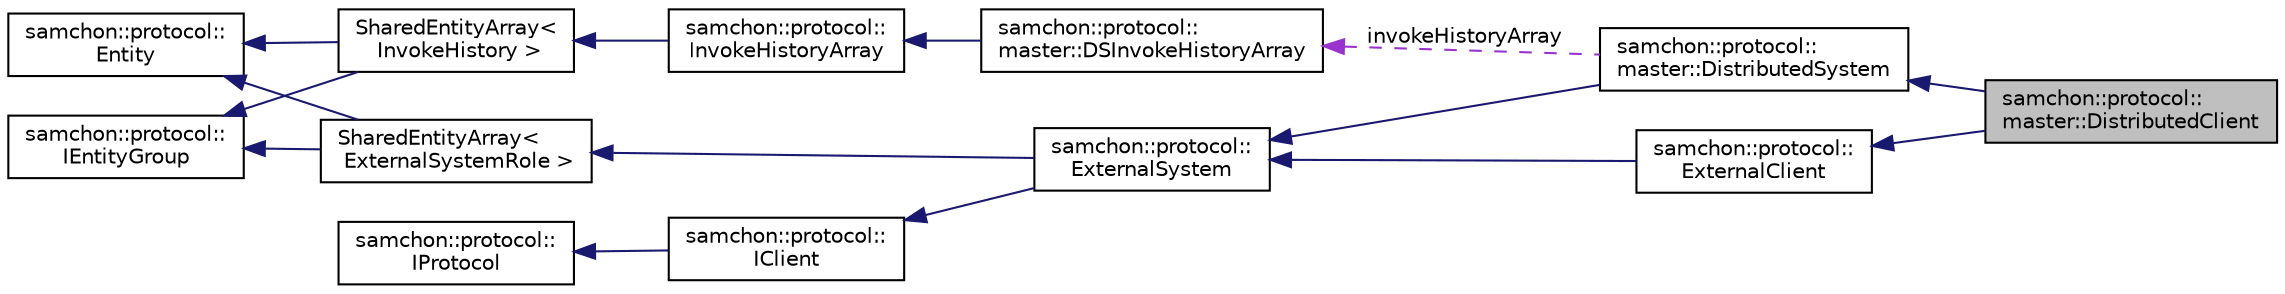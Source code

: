 digraph "samchon::protocol::master::DistributedClient"
{
  edge [fontname="Helvetica",fontsize="10",labelfontname="Helvetica",labelfontsize="10"];
  node [fontname="Helvetica",fontsize="10",shape=record];
  rankdir="LR";
  Node1 [label="samchon::protocol::\lmaster::DistributedClient",height=0.2,width=0.4,color="black", fillcolor="grey75", style="filled", fontcolor="black"];
  Node2 -> Node1 [dir="back",color="midnightblue",fontsize="10",style="solid",fontname="Helvetica"];
  Node2 [label="samchon::protocol::\lmaster::DistributedSystem",height=0.2,width=0.4,color="black", fillcolor="white", style="filled",URL="$db/d2d/classsamchon_1_1protocol_1_1master_1_1DistributedSystem.html",tooltip="A network driver for a distributed system. "];
  Node3 -> Node2 [dir="back",color="midnightblue",fontsize="10",style="solid",fontname="Helvetica"];
  Node3 [label="samchon::protocol::\lExternalSystem",height=0.2,width=0.4,color="black", fillcolor="white", style="filled",URL="$df/d42/classsamchon_1_1protocol_1_1ExternalSystem.html",tooltip="A network driver for an external system. "];
  Node4 -> Node3 [dir="back",color="midnightblue",fontsize="10",style="solid",fontname="Helvetica"];
  Node4 [label="SharedEntityArray\<\l ExternalSystemRole \>",height=0.2,width=0.4,color="black", fillcolor="white", style="filled",URL="$d4/deb/classsamchon_1_1protocol_1_1EntityGroup.html",tooltip="An Entity and a container of children Entity objects. "];
  Node5 -> Node4 [dir="back",color="midnightblue",fontsize="10",style="solid",fontname="Helvetica"];
  Node5 [label="samchon::protocol::\lEntity",height=0.2,width=0.4,color="black", fillcolor="white", style="filled",URL="$d0/d3e/classsamchon_1_1protocol_1_1Entity.html",tooltip="An entity, a standard data class. "];
  Node6 -> Node4 [dir="back",color="midnightblue",fontsize="10",style="solid",fontname="Helvetica"];
  Node6 [label="samchon::protocol::\lIEntityGroup",height=0.2,width=0.4,color="black", fillcolor="white", style="filled",URL="$d9/d4c/classsamchon_1_1protocol_1_1IEntityGroup.html",tooltip="An iternface for entity group. "];
  Node7 -> Node3 [dir="back",color="midnightblue",fontsize="10",style="solid",fontname="Helvetica"];
  Node7 [label="samchon::protocol::\lIClient",height=0.2,width=0.4,color="black", fillcolor="white", style="filled",URL="$d3/dc8/classsamchon_1_1protocol_1_1IClient.html",tooltip="An interface for a client. "];
  Node8 -> Node7 [dir="back",color="midnightblue",fontsize="10",style="solid",fontname="Helvetica"];
  Node8 [label="samchon::protocol::\lIProtocol",height=0.2,width=0.4,color="black", fillcolor="white", style="filled",URL="$d4/dcf/classsamchon_1_1protocol_1_1IProtocol.html",tooltip="An interface of Invoke message chain. "];
  Node9 -> Node2 [dir="back",color="darkorchid3",fontsize="10",style="dashed",label=" invokeHistoryArray" ,fontname="Helvetica"];
  Node9 [label="samchon::protocol::\lmaster::DSInvokeHistoryArray",height=0.2,width=0.4,color="black", fillcolor="white", style="filled",URL="$da/dc9/classsamchon_1_1protocol_1_1master_1_1DSInvokeHistoryArray.html",tooltip="An array of PRInvokeHistory. "];
  Node10 -> Node9 [dir="back",color="midnightblue",fontsize="10",style="solid",fontname="Helvetica"];
  Node10 [label="samchon::protocol::\lInvokeHistoryArray",height=0.2,width=0.4,color="black", fillcolor="white", style="filled",URL="$d1/d7b/classsamchon_1_1protocol_1_1InvokeHistoryArray.html",tooltip="An array of InvokeHistory. "];
  Node11 -> Node10 [dir="back",color="midnightblue",fontsize="10",style="solid",fontname="Helvetica"];
  Node11 [label="SharedEntityArray\<\l InvokeHistory \>",height=0.2,width=0.4,color="black", fillcolor="white", style="filled",URL="$d4/deb/classsamchon_1_1protocol_1_1EntityGroup.html",tooltip="An Entity and a container of children Entity objects. "];
  Node5 -> Node11 [dir="back",color="midnightblue",fontsize="10",style="solid",fontname="Helvetica"];
  Node6 -> Node11 [dir="back",color="midnightblue",fontsize="10",style="solid",fontname="Helvetica"];
  Node12 -> Node1 [dir="back",color="midnightblue",fontsize="10",style="solid",fontname="Helvetica"];
  Node12 [label="samchon::protocol::\lExternalClient",height=0.2,width=0.4,color="black", fillcolor="white", style="filled",URL="$dc/dfd/classsamchon_1_1protocol_1_1ExternalClient.html",tooltip="A network driver for an external client. "];
  Node3 -> Node12 [dir="back",color="midnightblue",fontsize="10",style="solid",fontname="Helvetica"];
}

